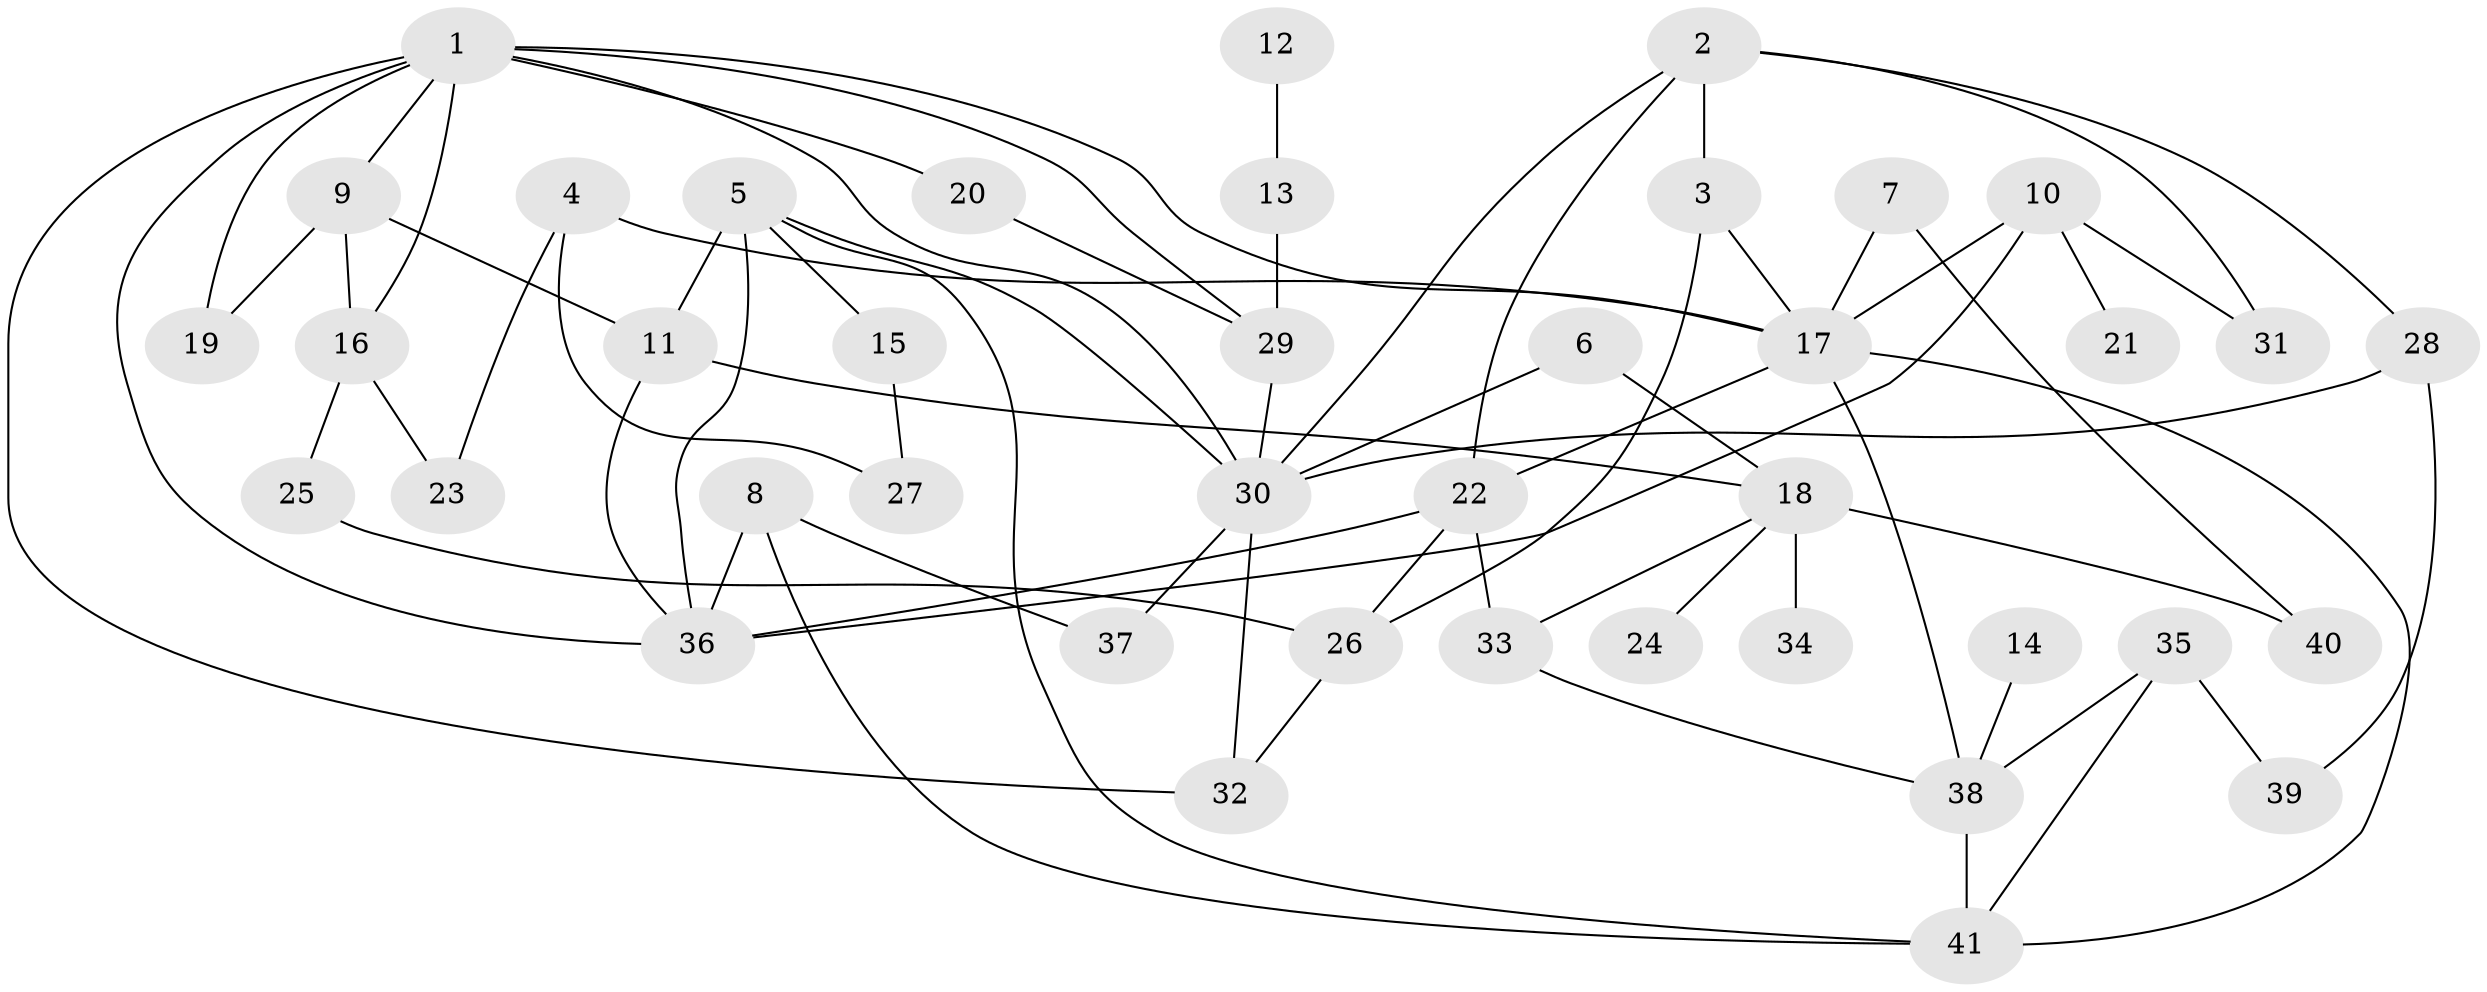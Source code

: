 // original degree distribution, {6: 0.04938271604938271, 5: 0.07407407407407407, 8: 0.012345679012345678, 2: 0.345679012345679, 3: 0.24691358024691357, 1: 0.19753086419753085, 4: 0.07407407407407407}
// Generated by graph-tools (version 1.1) at 2025/36/03/04/25 23:36:00]
// undirected, 41 vertices, 69 edges
graph export_dot {
  node [color=gray90,style=filled];
  1;
  2;
  3;
  4;
  5;
  6;
  7;
  8;
  9;
  10;
  11;
  12;
  13;
  14;
  15;
  16;
  17;
  18;
  19;
  20;
  21;
  22;
  23;
  24;
  25;
  26;
  27;
  28;
  29;
  30;
  31;
  32;
  33;
  34;
  35;
  36;
  37;
  38;
  39;
  40;
  41;
  1 -- 9 [weight=1.0];
  1 -- 16 [weight=1.0];
  1 -- 17 [weight=1.0];
  1 -- 19 [weight=1.0];
  1 -- 20 [weight=1.0];
  1 -- 29 [weight=1.0];
  1 -- 30 [weight=1.0];
  1 -- 32 [weight=1.0];
  1 -- 36 [weight=1.0];
  2 -- 3 [weight=1.0];
  2 -- 22 [weight=1.0];
  2 -- 28 [weight=1.0];
  2 -- 30 [weight=1.0];
  2 -- 31 [weight=1.0];
  3 -- 17 [weight=1.0];
  3 -- 26 [weight=1.0];
  4 -- 17 [weight=1.0];
  4 -- 23 [weight=1.0];
  4 -- 27 [weight=1.0];
  5 -- 11 [weight=1.0];
  5 -- 15 [weight=1.0];
  5 -- 30 [weight=1.0];
  5 -- 36 [weight=1.0];
  5 -- 41 [weight=1.0];
  6 -- 18 [weight=1.0];
  6 -- 30 [weight=1.0];
  7 -- 17 [weight=1.0];
  7 -- 40 [weight=1.0];
  8 -- 36 [weight=1.0];
  8 -- 37 [weight=1.0];
  8 -- 41 [weight=1.0];
  9 -- 11 [weight=1.0];
  9 -- 16 [weight=1.0];
  9 -- 19 [weight=1.0];
  10 -- 17 [weight=1.0];
  10 -- 21 [weight=1.0];
  10 -- 31 [weight=1.0];
  10 -- 36 [weight=1.0];
  11 -- 18 [weight=1.0];
  11 -- 36 [weight=1.0];
  12 -- 13 [weight=1.0];
  13 -- 29 [weight=1.0];
  14 -- 38 [weight=1.0];
  15 -- 27 [weight=1.0];
  16 -- 23 [weight=1.0];
  16 -- 25 [weight=1.0];
  17 -- 22 [weight=1.0];
  17 -- 38 [weight=1.0];
  17 -- 41 [weight=1.0];
  18 -- 24 [weight=1.0];
  18 -- 33 [weight=1.0];
  18 -- 34 [weight=1.0];
  18 -- 40 [weight=1.0];
  20 -- 29 [weight=1.0];
  22 -- 26 [weight=1.0];
  22 -- 33 [weight=1.0];
  22 -- 36 [weight=1.0];
  25 -- 26 [weight=1.0];
  26 -- 32 [weight=1.0];
  28 -- 30 [weight=1.0];
  28 -- 39 [weight=1.0];
  29 -- 30 [weight=1.0];
  30 -- 32 [weight=1.0];
  30 -- 37 [weight=1.0];
  33 -- 38 [weight=1.0];
  35 -- 38 [weight=1.0];
  35 -- 39 [weight=1.0];
  35 -- 41 [weight=1.0];
  38 -- 41 [weight=1.0];
}
